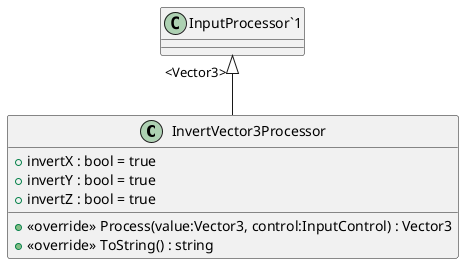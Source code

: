 @startuml
class InvertVector3Processor {
    + invertX : bool = true
    + invertY : bool = true
    + invertZ : bool = true
    + <<override>> Process(value:Vector3, control:InputControl) : Vector3
    + <<override>> ToString() : string
}
"InputProcessor`1" "<Vector3>" <|-- InvertVector3Processor
@enduml
